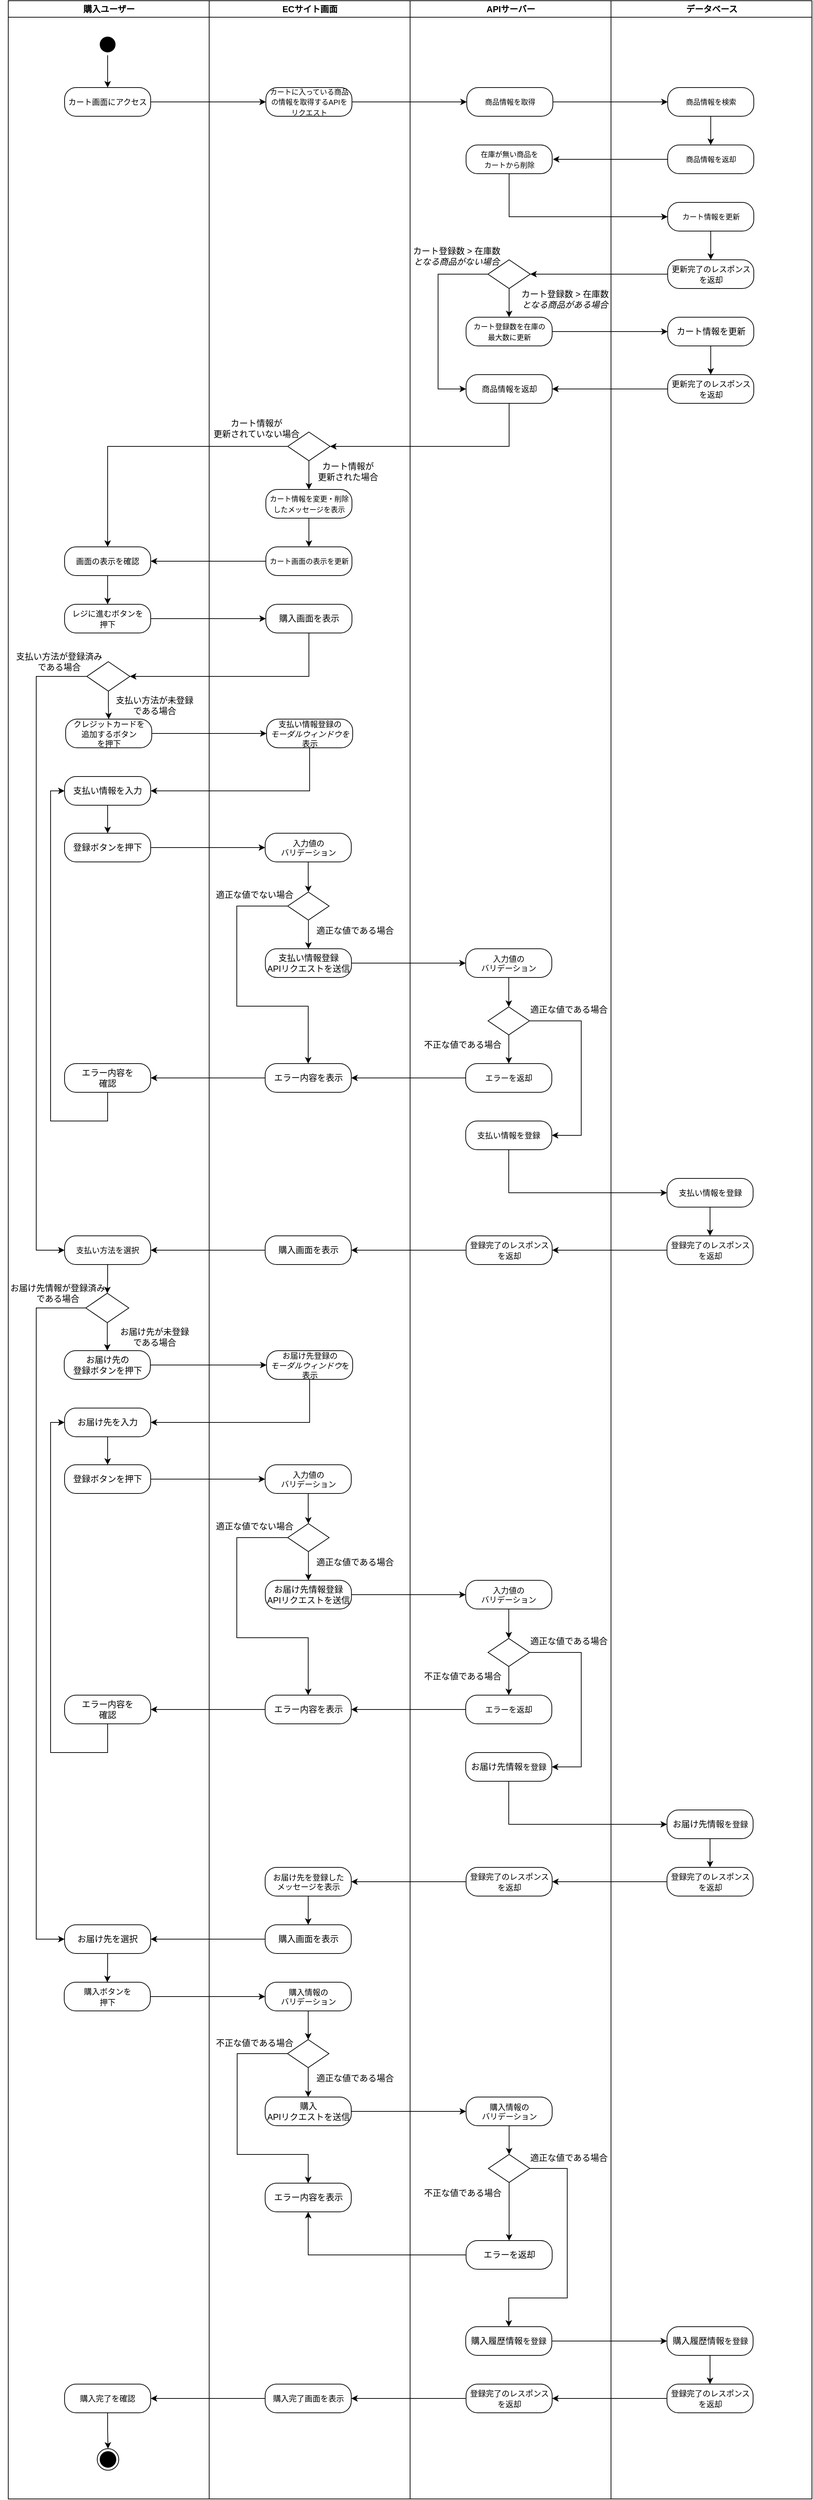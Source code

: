 <mxfile version="24.5.2" type="google">
  <diagram name="Page-1" id="e7e014a7-5840-1c2e-5031-d8a46d1fe8dd">
    <mxGraphModel grid="1" page="0" gridSize="10" guides="1" tooltips="1" connect="1" arrows="1" fold="1" pageScale="1" pageWidth="1169" pageHeight="826" background="none" math="0" shadow="0">
      <root>
        <mxCell id="0" />
        <mxCell id="1" parent="0" />
        <mxCell id="2" value="購入ユーザー" style="swimlane;whiteSpace=wrap" vertex="1" parent="1">
          <mxGeometry x="161.5" y="39" width="280" height="3481" as="geometry" />
        </mxCell>
        <mxCell id="WvElCNo4vnSuFBghOQTC-68" value="&lt;span style=&quot;font-size: 11px;&quot;&gt;レジに進むボタンを&lt;/span&gt;&lt;div&gt;&lt;span style=&quot;font-size: 11px;&quot;&gt;押下&lt;/span&gt;&lt;/div&gt;" style="rounded=1;whiteSpace=wrap;html=1;arcSize=40;" vertex="1" parent="2">
          <mxGeometry x="78.5" y="841" width="120" height="40" as="geometry" />
        </mxCell>
        <mxCell id="79C8k76Zv3gLMIBIUcLn-18" value="" style="ellipse;html=1;shape=endState;fillColor=#000000;strokeColor=default;" vertex="1" parent="2">
          <mxGeometry x="124" y="3411" width="30" height="30" as="geometry" />
        </mxCell>
        <mxCell id="ujE0xhHbQEDL6SDgRYvv-183" style="edgeStyle=orthogonalEdgeStyle;rounded=0;orthogonalLoop=1;jettySize=auto;html=1;entryX=0.5;entryY=0;entryDx=0;entryDy=0;" edge="1" parent="2" source="3yCVu83lC0UBpUjsyana-39" target="79C8k76Zv3gLMIBIUcLn-18">
          <mxGeometry relative="1" as="geometry" />
        </mxCell>
        <mxCell id="3yCVu83lC0UBpUjsyana-39" value="&lt;span style=&quot;font-size: 11px;&quot;&gt;購入完了を確認&lt;/span&gt;" style="rounded=1;whiteSpace=wrap;html=1;arcSize=40;" vertex="1" parent="2">
          <mxGeometry x="78.5" y="3321" width="120" height="40" as="geometry" />
        </mxCell>
        <mxCell id="3yCVu83lC0UBpUjsyana-81" style="edgeStyle=orthogonalEdgeStyle;rounded=0;orthogonalLoop=1;jettySize=auto;html=1;entryX=0.5;entryY=0;entryDx=0;entryDy=0;" edge="1" parent="2" source="3yCVu83lC0UBpUjsyana-74" target="3yCVu83lC0UBpUjsyana-79">
          <mxGeometry relative="1" as="geometry" />
        </mxCell>
        <mxCell id="ujE0xhHbQEDL6SDgRYvv-84" style="edgeStyle=orthogonalEdgeStyle;rounded=0;orthogonalLoop=1;jettySize=auto;html=1;entryX=0;entryY=0.5;entryDx=0;entryDy=0;" edge="1" parent="2" source="3yCVu83lC0UBpUjsyana-74" target="3yCVu83lC0UBpUjsyana-90">
          <mxGeometry relative="1" as="geometry">
            <Array as="points">
              <mxPoint x="39" y="942" />
              <mxPoint x="39" y="1741" />
            </Array>
          </mxGeometry>
        </mxCell>
        <mxCell id="3yCVu83lC0UBpUjsyana-74" value="" style="rhombus;whiteSpace=wrap;html=1;" vertex="1" parent="2">
          <mxGeometry x="109.5" y="921" width="60" height="41" as="geometry" />
        </mxCell>
        <mxCell id="3yCVu83lC0UBpUjsyana-78" value="支払い方法が未登録&lt;div&gt;である場合&lt;/div&gt;" style="text;html=1;align=center;verticalAlign=middle;resizable=0;points=[];autosize=1;strokeColor=none;fillColor=none;" vertex="1" parent="2">
          <mxGeometry x="138.5" y="962" width="130" height="40" as="geometry" />
        </mxCell>
        <mxCell id="3yCVu83lC0UBpUjsyana-79" value="&lt;font style=&quot;font-size: 11px;&quot;&gt;クレジットカードを&lt;/font&gt;&lt;div style=&quot;font-size: 11px;&quot;&gt;&lt;font style=&quot;font-size: 11px;&quot;&gt;追加するボタン&lt;/font&gt;&lt;/div&gt;&lt;div style=&quot;font-size: 11px;&quot;&gt;&lt;font style=&quot;font-size: 11px;&quot;&gt;を押下&lt;/font&gt;&lt;/div&gt;" style="rounded=1;whiteSpace=wrap;html=1;arcSize=40;" vertex="1" parent="2">
          <mxGeometry x="80" y="1001" width="120" height="40" as="geometry" />
        </mxCell>
        <mxCell id="ujE0xhHbQEDL6SDgRYvv-89" style="edgeStyle=orthogonalEdgeStyle;rounded=0;orthogonalLoop=1;jettySize=auto;html=1;entryX=0.5;entryY=0;entryDx=0;entryDy=0;" edge="1" parent="2" source="3yCVu83lC0UBpUjsyana-84" target="ujE0xhHbQEDL6SDgRYvv-66">
          <mxGeometry relative="1" as="geometry" />
        </mxCell>
        <mxCell id="3yCVu83lC0UBpUjsyana-84" value="支払い情報を入力" style="rounded=1;whiteSpace=wrap;html=1;arcSize=40;" vertex="1" parent="2">
          <mxGeometry x="78.5" y="1081" width="120" height="40" as="geometry" />
        </mxCell>
        <mxCell id="ujE0xhHbQEDL6SDgRYvv-168" style="edgeStyle=orthogonalEdgeStyle;rounded=0;orthogonalLoop=1;jettySize=auto;html=1;entryX=0.5;entryY=0;entryDx=0;entryDy=0;" edge="1" parent="2" source="3yCVu83lC0UBpUjsyana-90" target="ujE0xhHbQEDL6SDgRYvv-120">
          <mxGeometry relative="1" as="geometry" />
        </mxCell>
        <mxCell id="3yCVu83lC0UBpUjsyana-90" value="&lt;span style=&quot;font-size: 11px;&quot;&gt;支払い方法を選択&lt;/span&gt;" style="rounded=1;whiteSpace=wrap;html=1;arcSize=40;" vertex="1" parent="2">
          <mxGeometry x="78.5" y="1721" width="120" height="40" as="geometry" />
        </mxCell>
        <mxCell id="3yCVu83lC0UBpUjsyana-92" value="支払い方法が登録済み&lt;div&gt;である場合&lt;/div&gt;" style="text;html=1;align=center;verticalAlign=middle;resizable=0;points=[];autosize=1;strokeColor=none;fillColor=none;" vertex="1" parent="2">
          <mxGeometry y="901" width="140" height="40" as="geometry" />
        </mxCell>
        <mxCell id="ujE0xhHbQEDL6SDgRYvv-66" value="登録ボタンを押下" style="rounded=1;whiteSpace=wrap;html=1;arcSize=40;" vertex="1" parent="2">
          <mxGeometry x="78.5" y="1160" width="120" height="40" as="geometry" />
        </mxCell>
        <mxCell id="ujE0xhHbQEDL6SDgRYvv-116" style="edgeStyle=orthogonalEdgeStyle;rounded=0;orthogonalLoop=1;jettySize=auto;html=1;entryX=0;entryY=0.5;entryDx=0;entryDy=0;" edge="1" parent="2" source="ujE0xhHbQEDL6SDgRYvv-114" target="3yCVu83lC0UBpUjsyana-84">
          <mxGeometry relative="1" as="geometry">
            <Array as="points">
              <mxPoint x="138" y="1561" />
              <mxPoint x="59" y="1561" />
              <mxPoint x="59" y="1101" />
            </Array>
          </mxGeometry>
        </mxCell>
        <mxCell id="ujE0xhHbQEDL6SDgRYvv-114" value="エラー内容を&lt;div&gt;確認&lt;/div&gt;" style="rounded=1;whiteSpace=wrap;html=1;arcSize=40;" vertex="1" parent="2">
          <mxGeometry x="78.5" y="1481" width="120" height="40" as="geometry" />
        </mxCell>
        <mxCell id="ujE0xhHbQEDL6SDgRYvv-120" value="" style="rhombus;whiteSpace=wrap;html=1;" vertex="1" parent="2">
          <mxGeometry x="108" y="1801" width="60" height="41" as="geometry" />
        </mxCell>
        <mxCell id="ujE0xhHbQEDL6SDgRYvv-126" value="お届け先情報が登録済み&lt;div&gt;である場合&lt;/div&gt;" style="text;html=1;align=center;verticalAlign=middle;resizable=0;points=[];autosize=1;strokeColor=none;fillColor=none;" vertex="1" parent="2">
          <mxGeometry x="-11.5" y="1781" width="160" height="40" as="geometry" />
        </mxCell>
        <mxCell id="JrYKbtGQ8v13GvmCwRtV-3" value="&lt;span style=&quot;font-size: 11px;&quot;&gt;購入ボタンを&lt;/span&gt;&lt;div&gt;&lt;span style=&quot;font-size: 11px;&quot;&gt;押下&lt;/span&gt;&lt;/div&gt;" style="rounded=1;whiteSpace=wrap;html=1;arcSize=40;" vertex="1" parent="2">
          <mxGeometry x="78" y="2761" width="120" height="40" as="geometry" />
        </mxCell>
        <mxCell id="3" value="ECサイト画面" style="swimlane;whiteSpace=wrap;startSize=23;" vertex="1" parent="1">
          <mxGeometry x="441.5" y="39" width="280" height="3481" as="geometry" />
        </mxCell>
        <mxCell id="3yCVu83lC0UBpUjsyana-5" value="&lt;font style=&quot;font-size: 12px;&quot;&gt;購入画面を表示&lt;/font&gt;" style="rounded=1;whiteSpace=wrap;html=1;arcSize=40;" vertex="1" parent="3">
          <mxGeometry x="79" y="841" width="120" height="40" as="geometry" />
        </mxCell>
        <mxCell id="3yCVu83lC0UBpUjsyana-82" value="&lt;font style=&quot;font-size: 11px;&quot;&gt;支払い情報登録の&lt;/font&gt;&lt;div style=&quot;font-size: 11px;&quot;&gt;&lt;font style=&quot;font-size: 11px;&quot;&gt;&lt;i&gt;モーダルウィンドウを&lt;/i&gt;表示&lt;/font&gt;&lt;/div&gt;" style="rounded=1;whiteSpace=wrap;html=1;arcSize=40;" vertex="1" parent="3">
          <mxGeometry x="80" y="1001" width="120" height="40" as="geometry" />
        </mxCell>
        <mxCell id="ujE0xhHbQEDL6SDgRYvv-82" value="&lt;font style=&quot;font-size: 12px;&quot;&gt;購入画面を表示&lt;/font&gt;" style="rounded=1;whiteSpace=wrap;html=1;arcSize=40;" vertex="1" parent="3">
          <mxGeometry x="78" y="1721" width="120" height="40" as="geometry" />
        </mxCell>
        <mxCell id="ujE0xhHbQEDL6SDgRYvv-88" value="&lt;font style=&quot;font-size: 11px;&quot;&gt;入力値の&lt;/font&gt;&lt;div style=&quot;font-size: 11px;&quot;&gt;&lt;font style=&quot;font-size: 11px;&quot;&gt;バリデーション&lt;/font&gt;&lt;/div&gt;" style="rounded=1;whiteSpace=wrap;html=1;arcSize=40;" vertex="1" parent="3">
          <mxGeometry x="78" y="1160" width="120" height="40" as="geometry" />
        </mxCell>
        <mxCell id="ujE0xhHbQEDL6SDgRYvv-110" value="適正な値でない場合" style="text;html=1;align=center;verticalAlign=middle;whiteSpace=wrap;rounded=0;" vertex="1" parent="3">
          <mxGeometry x="8.5" y="1231" width="110" height="30" as="geometry" />
        </mxCell>
        <mxCell id="ujE0xhHbQEDL6SDgRYvv-95" value="適正な値である場合" style="text;html=1;align=center;verticalAlign=middle;whiteSpace=wrap;rounded=0;" vertex="1" parent="3">
          <mxGeometry x="148.5" y="1281" width="110" height="30" as="geometry" />
        </mxCell>
        <mxCell id="ujE0xhHbQEDL6SDgRYvv-91" value="&lt;font style=&quot;font-size: 12px;&quot;&gt;エラー内容を表示&lt;/font&gt;" style="rounded=1;whiteSpace=wrap;html=1;arcSize=40;" vertex="1" parent="3">
          <mxGeometry x="78" y="1481" width="120" height="40" as="geometry" />
        </mxCell>
        <mxCell id="ujE0xhHbQEDL6SDgRYvv-180" value="&lt;span style=&quot;font-size: 11px;&quot;&gt;購入完了画面を表示&lt;/span&gt;" style="rounded=1;whiteSpace=wrap;html=1;arcSize=40;" vertex="1" parent="3">
          <mxGeometry x="78" y="3321" width="120" height="40" as="geometry" />
        </mxCell>
        <mxCell id="JrYKbtGQ8v13GvmCwRtV-9" style="edgeStyle=orthogonalEdgeStyle;rounded=0;orthogonalLoop=1;jettySize=auto;html=1;entryX=0.5;entryY=0;entryDx=0;entryDy=0;" edge="1" parent="3" source="JrYKbtGQ8v13GvmCwRtV-5" target="JrYKbtGQ8v13GvmCwRtV-6">
          <mxGeometry relative="1" as="geometry" />
        </mxCell>
        <mxCell id="JrYKbtGQ8v13GvmCwRtV-5" value="&lt;font style=&quot;font-size: 11px;&quot;&gt;購入情報の&lt;/font&gt;&lt;div style=&quot;font-size: 11px;&quot;&gt;&lt;font style=&quot;font-size: 11px;&quot;&gt;バリデーション&lt;/font&gt;&lt;/div&gt;" style="rounded=1;whiteSpace=wrap;html=1;arcSize=40;" vertex="1" parent="3">
          <mxGeometry x="78" y="2761" width="120" height="40" as="geometry" />
        </mxCell>
        <mxCell id="JrYKbtGQ8v13GvmCwRtV-10" style="edgeStyle=orthogonalEdgeStyle;rounded=0;orthogonalLoop=1;jettySize=auto;html=1;entryX=0.5;entryY=0;entryDx=0;entryDy=0;" edge="1" parent="3" source="JrYKbtGQ8v13GvmCwRtV-6" target="JrYKbtGQ8v13GvmCwRtV-8">
          <mxGeometry relative="1" as="geometry" />
        </mxCell>
        <mxCell id="JrYKbtGQ8v13GvmCwRtV-11" style="edgeStyle=orthogonalEdgeStyle;rounded=0;orthogonalLoop=1;jettySize=auto;html=1;entryX=0.5;entryY=0;entryDx=0;entryDy=0;exitX=0;exitY=0.5;exitDx=0;exitDy=0;" edge="1" parent="3" source="JrYKbtGQ8v13GvmCwRtV-6" target="JrYKbtGQ8v13GvmCwRtV-7">
          <mxGeometry relative="1" as="geometry">
            <Array as="points">
              <mxPoint x="39" y="2861" />
              <mxPoint x="39" y="3001" />
              <mxPoint x="138" y="3001" />
            </Array>
          </mxGeometry>
        </mxCell>
        <mxCell id="JrYKbtGQ8v13GvmCwRtV-6" value="" style="rhombus;whiteSpace=wrap;html=1;" vertex="1" parent="3">
          <mxGeometry x="109.12" y="2841" width="57.76" height="39" as="geometry" />
        </mxCell>
        <mxCell id="JrYKbtGQ8v13GvmCwRtV-7" value="&lt;font style=&quot;font-size: 12px;&quot;&gt;エラー内容を表示&lt;/font&gt;" style="rounded=1;whiteSpace=wrap;html=1;arcSize=40;" vertex="1" parent="3">
          <mxGeometry x="78" y="3041" width="120" height="40" as="geometry" />
        </mxCell>
        <mxCell id="JrYKbtGQ8v13GvmCwRtV-8" value="&lt;div&gt;&lt;span style=&quot;background-color: initial;&quot;&gt;購入&lt;/span&gt;&lt;/div&gt;&lt;span style=&quot;background-color: initial;&quot;&gt;APIリクエストを送信&lt;/span&gt;" style="rounded=1;whiteSpace=wrap;html=1;arcSize=40;" vertex="1" parent="3">
          <mxGeometry x="78" y="2921" width="120" height="40" as="geometry" />
        </mxCell>
        <mxCell id="JrYKbtGQ8v13GvmCwRtV-12" value="適正な値である場合" style="text;html=1;align=center;verticalAlign=middle;whiteSpace=wrap;rounded=0;" vertex="1" parent="3">
          <mxGeometry x="148.5" y="2880" width="110" height="30" as="geometry" />
        </mxCell>
        <mxCell id="JrYKbtGQ8v13GvmCwRtV-13" value="不正な値である場合" style="text;html=1;align=center;verticalAlign=middle;whiteSpace=wrap;rounded=0;" vertex="1" parent="3">
          <mxGeometry x="8.5" y="2831" width="110" height="30" as="geometry" />
        </mxCell>
        <mxCell id="3yCVu83lC0UBpUjsyana-83" style="edgeStyle=orthogonalEdgeStyle;rounded=0;orthogonalLoop=1;jettySize=auto;html=1;entryX=0;entryY=0.5;entryDx=0;entryDy=0;" edge="1" parent="1" source="3yCVu83lC0UBpUjsyana-79" target="3yCVu83lC0UBpUjsyana-82">
          <mxGeometry relative="1" as="geometry" />
        </mxCell>
        <mxCell id="3yCVu83lC0UBpUjsyana-85" style="edgeStyle=orthogonalEdgeStyle;rounded=0;orthogonalLoop=1;jettySize=auto;html=1;entryX=1;entryY=0.5;entryDx=0;entryDy=0;" edge="1" parent="1" source="3yCVu83lC0UBpUjsyana-82" target="3yCVu83lC0UBpUjsyana-84">
          <mxGeometry relative="1" as="geometry">
            <Array as="points">
              <mxPoint x="582" y="1140" />
            </Array>
          </mxGeometry>
        </mxCell>
        <mxCell id="ujE0xhHbQEDL6SDgRYvv-5" value="APIサーバー" style="swimlane;whiteSpace=wrap;startSize=23;" vertex="1" parent="1">
          <mxGeometry x="721.5" y="39" width="280" height="3481" as="geometry" />
        </mxCell>
        <mxCell id="ujE0xhHbQEDL6SDgRYvv-75" value="&lt;span style=&quot;background-color: rgb(255, 255, 255); font-size: 11px;&quot;&gt;登録完了のレスポンス&lt;/span&gt;&lt;div style=&quot;background-color: rgb(255, 255, 255);&quot;&gt;&lt;span style=&quot;font-size: 11px;&quot;&gt;を返却&lt;/span&gt;&lt;/div&gt;" style="rounded=1;whiteSpace=wrap;html=1;arcSize=40;" vertex="1" parent="ujE0xhHbQEDL6SDgRYvv-5">
          <mxGeometry x="78" y="1721" width="120" height="40" as="geometry" />
        </mxCell>
        <mxCell id="ujE0xhHbQEDL6SDgRYvv-171" value="購入履歴情報&lt;span style=&quot;font-size: 11px;&quot;&gt;を登録&lt;/span&gt;" style="rounded=1;whiteSpace=wrap;html=1;arcSize=40;" vertex="1" parent="ujE0xhHbQEDL6SDgRYvv-5">
          <mxGeometry x="77.53" y="3241" width="120" height="40" as="geometry" />
        </mxCell>
        <mxCell id="JrYKbtGQ8v13GvmCwRtV-17" style="edgeStyle=orthogonalEdgeStyle;rounded=0;orthogonalLoop=1;jettySize=auto;html=1;entryX=0.5;entryY=0;entryDx=0;entryDy=0;" edge="1" parent="ujE0xhHbQEDL6SDgRYvv-5" source="JrYKbtGQ8v13GvmCwRtV-14" target="JrYKbtGQ8v13GvmCwRtV-16">
          <mxGeometry relative="1" as="geometry" />
        </mxCell>
        <mxCell id="JrYKbtGQ8v13GvmCwRtV-14" value="&lt;font style=&quot;font-size: 11px;&quot;&gt;購入情報の&lt;/font&gt;&lt;div style=&quot;font-size: 11px;&quot;&gt;&lt;font style=&quot;font-size: 11px;&quot;&gt;バリデーション&lt;/font&gt;&lt;/div&gt;" style="rounded=1;whiteSpace=wrap;html=1;arcSize=40;" vertex="1" parent="ujE0xhHbQEDL6SDgRYvv-5">
          <mxGeometry x="78" y="2921" width="120" height="40" as="geometry" />
        </mxCell>
        <mxCell id="JrYKbtGQ8v13GvmCwRtV-21" style="edgeStyle=orthogonalEdgeStyle;rounded=0;orthogonalLoop=1;jettySize=auto;html=1;entryX=0.5;entryY=0;entryDx=0;entryDy=0;" edge="1" parent="ujE0xhHbQEDL6SDgRYvv-5" source="JrYKbtGQ8v13GvmCwRtV-16" target="JrYKbtGQ8v13GvmCwRtV-19">
          <mxGeometry relative="1" as="geometry" />
        </mxCell>
        <mxCell id="JrYKbtGQ8v13GvmCwRtV-24" style="edgeStyle=orthogonalEdgeStyle;rounded=0;orthogonalLoop=1;jettySize=auto;html=1;entryX=0.5;entryY=0;entryDx=0;entryDy=0;" edge="1" parent="ujE0xhHbQEDL6SDgRYvv-5" source="JrYKbtGQ8v13GvmCwRtV-16" target="ujE0xhHbQEDL6SDgRYvv-171">
          <mxGeometry relative="1" as="geometry">
            <Array as="points">
              <mxPoint x="219" y="3021" />
              <mxPoint x="219" y="3201" />
              <mxPoint x="138" y="3201" />
            </Array>
            <mxPoint x="198.53" y="3221" as="targetPoint" />
          </mxGeometry>
        </mxCell>
        <mxCell id="JrYKbtGQ8v13GvmCwRtV-16" value="" style="rhombus;whiteSpace=wrap;html=1;" vertex="1" parent="ujE0xhHbQEDL6SDgRYvv-5">
          <mxGeometry x="109.12" y="3001" width="57.76" height="39" as="geometry" />
        </mxCell>
        <mxCell id="JrYKbtGQ8v13GvmCwRtV-19" value="&lt;font style=&quot;font-size: 12px;&quot;&gt;エラーを返却&lt;/font&gt;" style="rounded=1;whiteSpace=wrap;html=1;arcSize=40;" vertex="1" parent="ujE0xhHbQEDL6SDgRYvv-5">
          <mxGeometry x="78" y="3121" width="120" height="40" as="geometry" />
        </mxCell>
        <mxCell id="JrYKbtGQ8v13GvmCwRtV-25" value="適正な値である場合" style="text;html=1;align=center;verticalAlign=middle;whiteSpace=wrap;rounded=0;" vertex="1" parent="ujE0xhHbQEDL6SDgRYvv-5">
          <mxGeometry x="166.88" y="2991" width="110" height="30" as="geometry" />
        </mxCell>
        <mxCell id="JrYKbtGQ8v13GvmCwRtV-26" value="不正な値である場合" style="text;html=1;align=center;verticalAlign=middle;whiteSpace=wrap;rounded=0;" vertex="1" parent="ujE0xhHbQEDL6SDgRYvv-5">
          <mxGeometry x="18.5" y="3040" width="110" height="30" as="geometry" />
        </mxCell>
        <mxCell id="ujE0xhHbQEDL6SDgRYvv-16" value="データベース" style="swimlane;whiteSpace=wrap;startSize=23;" vertex="1" parent="1">
          <mxGeometry x="1001.5" y="39" width="280" height="3481" as="geometry" />
        </mxCell>
        <mxCell id="ujE0xhHbQEDL6SDgRYvv-74" value="&lt;span style=&quot;background-color: rgb(255, 255, 255); font-size: 11px;&quot;&gt;登録完了のレスポンス&lt;/span&gt;&lt;div style=&quot;background-color: rgb(255, 255, 255);&quot;&gt;&lt;span style=&quot;font-size: 11px;&quot;&gt;を返却&lt;/span&gt;&lt;/div&gt;" style="rounded=1;whiteSpace=wrap;html=1;arcSize=40;" vertex="1" parent="ujE0xhHbQEDL6SDgRYvv-16">
          <mxGeometry x="78" y="1721" width="120" height="40" as="geometry" />
        </mxCell>
        <mxCell id="JrYKbtGQ8v13GvmCwRtV-59" style="edgeStyle=orthogonalEdgeStyle;rounded=0;orthogonalLoop=1;jettySize=auto;html=1;entryX=0.5;entryY=0;entryDx=0;entryDy=0;" edge="1" parent="ujE0xhHbQEDL6SDgRYvv-16" source="ujE0xhHbQEDL6SDgRYvv-172" target="ujE0xhHbQEDL6SDgRYvv-175">
          <mxGeometry relative="1" as="geometry" />
        </mxCell>
        <mxCell id="ujE0xhHbQEDL6SDgRYvv-172" value="購入履歴情報&lt;span style=&quot;font-size: 11px;&quot;&gt;を登録&lt;/span&gt;" style="rounded=1;whiteSpace=wrap;html=1;arcSize=40;" vertex="1" parent="ujE0xhHbQEDL6SDgRYvv-16">
          <mxGeometry x="78" y="3241" width="120" height="40" as="geometry" />
        </mxCell>
        <mxCell id="ujE0xhHbQEDL6SDgRYvv-174" value="&lt;span style=&quot;background-color: rgb(255, 255, 255); font-size: 11px;&quot;&gt;登録完了のレスポンス&lt;/span&gt;&lt;div style=&quot;background-color: rgb(255, 255, 255);&quot;&gt;&lt;span style=&quot;font-size: 11px;&quot;&gt;を返却&lt;/span&gt;&lt;/div&gt;" style="rounded=1;whiteSpace=wrap;html=1;arcSize=40;" vertex="1" parent="ujE0xhHbQEDL6SDgRYvv-16">
          <mxGeometry x="-202" y="3321" width="120" height="40" as="geometry" />
        </mxCell>
        <mxCell id="ujE0xhHbQEDL6SDgRYvv-175" value="&lt;span style=&quot;background-color: rgb(255, 255, 255); font-size: 11px;&quot;&gt;登録完了のレスポンス&lt;/span&gt;&lt;div style=&quot;background-color: rgb(255, 255, 255);&quot;&gt;&lt;span style=&quot;font-size: 11px;&quot;&gt;を返却&lt;/span&gt;&lt;/div&gt;" style="rounded=1;whiteSpace=wrap;html=1;arcSize=40;" vertex="1" parent="ujE0xhHbQEDL6SDgRYvv-16">
          <mxGeometry x="78" y="3321" width="120" height="40" as="geometry" />
        </mxCell>
        <mxCell id="ujE0xhHbQEDL6SDgRYvv-176" style="edgeStyle=orthogonalEdgeStyle;rounded=0;orthogonalLoop=1;jettySize=auto;html=1;entryX=1;entryY=0.5;entryDx=0;entryDy=0;" edge="1" parent="ujE0xhHbQEDL6SDgRYvv-16" source="ujE0xhHbQEDL6SDgRYvv-175" target="ujE0xhHbQEDL6SDgRYvv-174">
          <mxGeometry relative="1" as="geometry" />
        </mxCell>
        <mxCell id="ujE0xhHbQEDL6SDgRYvv-21" style="edgeStyle=orthogonalEdgeStyle;rounded=0;orthogonalLoop=1;jettySize=auto;html=1;entryX=0.5;entryY=0;entryDx=0;entryDy=0;" edge="1" parent="1" source="ujE0xhHbQEDL6SDgRYvv-22" target="ujE0xhHbQEDL6SDgRYvv-23">
          <mxGeometry relative="1" as="geometry" />
        </mxCell>
        <mxCell id="ujE0xhHbQEDL6SDgRYvv-22" value="" style="ellipse;shape=startState;fillColor=#000000;strokeColor=none;" vertex="1" parent="1">
          <mxGeometry x="285" y="85" width="30" height="30" as="geometry" />
        </mxCell>
        <mxCell id="ujE0xhHbQEDL6SDgRYvv-23" value="&lt;span style=&quot;font-size: 11px;&quot;&gt;カート画面にアクセス&lt;/span&gt;" style="rounded=1;whiteSpace=wrap;html=1;arcSize=40;" vertex="1" parent="1">
          <mxGeometry x="240" y="160" width="120" height="40" as="geometry" />
        </mxCell>
        <mxCell id="ujE0xhHbQEDL6SDgRYvv-62" style="edgeStyle=orthogonalEdgeStyle;rounded=0;orthogonalLoop=1;jettySize=auto;html=1;entryX=0.5;entryY=0;entryDx=0;entryDy=0;" edge="1" parent="1" source="ujE0xhHbQEDL6SDgRYvv-24" target="WvElCNo4vnSuFBghOQTC-68">
          <mxGeometry relative="1" as="geometry" />
        </mxCell>
        <mxCell id="ujE0xhHbQEDL6SDgRYvv-24" value="&lt;span style=&quot;font-size: 11px;&quot;&gt;画面の表示を確認&lt;/span&gt;" style="rounded=1;whiteSpace=wrap;html=1;arcSize=40;" vertex="1" parent="1">
          <mxGeometry x="240" y="800" width="120" height="40" as="geometry" />
        </mxCell>
        <mxCell id="ujE0xhHbQEDL6SDgRYvv-25" value="&lt;font style=&quot;font-size: 10px;&quot;&gt;カートに入っている商品の情報を取得するAPIを&lt;/font&gt;&lt;div&gt;&lt;font style=&quot;font-size: 10px;&quot;&gt;リクエスト&lt;/font&gt;&lt;/div&gt;" style="rounded=1;whiteSpace=wrap;html=1;arcSize=40;" vertex="1" parent="1">
          <mxGeometry x="520.5" y="160" width="120" height="40" as="geometry" />
        </mxCell>
        <mxCell id="ujE0xhHbQEDL6SDgRYvv-26" style="edgeStyle=orthogonalEdgeStyle;rounded=0;orthogonalLoop=1;jettySize=auto;html=1;entryX=0.5;entryY=0;entryDx=0;entryDy=0;" edge="1" parent="1" source="ujE0xhHbQEDL6SDgRYvv-27" target="ujE0xhHbQEDL6SDgRYvv-28">
          <mxGeometry relative="1" as="geometry" />
        </mxCell>
        <mxCell id="ujE0xhHbQEDL6SDgRYvv-27" value="&lt;span style=&quot;font-size: 10px;&quot;&gt;カート情報を変更・削除した&lt;/span&gt;&lt;span style=&quot;font-size: 10px; background-color: initial;&quot;&gt;メッセージを表示&lt;/span&gt;" style="rounded=1;whiteSpace=wrap;html=1;arcSize=40;" vertex="1" parent="1">
          <mxGeometry x="520.5" y="720" width="120" height="40" as="geometry" />
        </mxCell>
        <mxCell id="ujE0xhHbQEDL6SDgRYvv-28" value="&lt;span style=&quot;font-size: 10px;&quot;&gt;カート画面の表示を更新&lt;/span&gt;" style="rounded=1;whiteSpace=wrap;html=1;arcSize=40;" vertex="1" parent="1">
          <mxGeometry x="520.5" y="800" width="120" height="40" as="geometry" />
        </mxCell>
        <mxCell id="ujE0xhHbQEDL6SDgRYvv-29" style="edgeStyle=orthogonalEdgeStyle;rounded=0;orthogonalLoop=1;jettySize=auto;html=1;entryX=0.5;entryY=0;entryDx=0;entryDy=0;" edge="1" parent="1" source="ujE0xhHbQEDL6SDgRYvv-30" target="ujE0xhHbQEDL6SDgRYvv-27">
          <mxGeometry relative="1" as="geometry" />
        </mxCell>
        <mxCell id="ujE0xhHbQEDL6SDgRYvv-30" value="" style="rhombus;whiteSpace=wrap;html=1;" vertex="1" parent="1">
          <mxGeometry x="551" y="640" width="59" height="40" as="geometry" />
        </mxCell>
        <mxCell id="ujE0xhHbQEDL6SDgRYvv-31" value="カート情報が&lt;div&gt;更新された場合&lt;/div&gt;" style="text;html=1;align=center;verticalAlign=middle;whiteSpace=wrap;rounded=0;" vertex="1" parent="1">
          <mxGeometry x="580" y="680" width="110" height="30" as="geometry" />
        </mxCell>
        <mxCell id="ujE0xhHbQEDL6SDgRYvv-32" value="カート情報が&lt;div&gt;更新されていない場合&lt;/div&gt;" style="text;html=1;align=center;verticalAlign=middle;whiteSpace=wrap;rounded=0;" vertex="1" parent="1">
          <mxGeometry x="441.5" y="620" width="130.5" height="30" as="geometry" />
        </mxCell>
        <mxCell id="ujE0xhHbQEDL6SDgRYvv-33" value="&lt;span style=&quot;font-size: 10px;&quot;&gt;商品情報を取得&lt;/span&gt;" style="rounded=1;whiteSpace=wrap;html=1;arcSize=40;" vertex="1" parent="1">
          <mxGeometry x="800.5" y="160" width="120" height="40" as="geometry" />
        </mxCell>
        <mxCell id="ujE0xhHbQEDL6SDgRYvv-34" value="&lt;span style=&quot;font-size: 10px;&quot;&gt;在庫が無い商品を&lt;/span&gt;&lt;div&gt;&lt;span style=&quot;font-size: 10px;&quot;&gt;カートから削除&lt;/span&gt;&lt;/div&gt;" style="rounded=1;whiteSpace=wrap;html=1;arcSize=40;" vertex="1" parent="1">
          <mxGeometry x="799.5" y="240" width="120" height="40" as="geometry" />
        </mxCell>
        <mxCell id="ujE0xhHbQEDL6SDgRYvv-35" style="edgeStyle=orthogonalEdgeStyle;rounded=0;orthogonalLoop=1;jettySize=auto;html=1;entryX=0.5;entryY=0;entryDx=0;entryDy=0;" edge="1" parent="1" source="ujE0xhHbQEDL6SDgRYvv-37" target="ujE0xhHbQEDL6SDgRYvv-39">
          <mxGeometry relative="1" as="geometry" />
        </mxCell>
        <mxCell id="ujE0xhHbQEDL6SDgRYvv-36" style="edgeStyle=orthogonalEdgeStyle;rounded=0;orthogonalLoop=1;jettySize=auto;html=1;entryX=0;entryY=0.5;entryDx=0;entryDy=0;" edge="1" parent="1" source="ujE0xhHbQEDL6SDgRYvv-37" target="ujE0xhHbQEDL6SDgRYvv-40">
          <mxGeometry relative="1" as="geometry">
            <Array as="points">
              <mxPoint x="760.5" y="420" />
              <mxPoint x="760.5" y="580" />
            </Array>
          </mxGeometry>
        </mxCell>
        <mxCell id="ujE0xhHbQEDL6SDgRYvv-37" value="" style="rhombus;whiteSpace=wrap;html=1;" vertex="1" parent="1">
          <mxGeometry x="830" y="400" width="59" height="40" as="geometry" />
        </mxCell>
        <mxCell id="ujE0xhHbQEDL6SDgRYvv-38" value="カート登録数&amp;nbsp;&lt;span style=&quot;background-color: initial;&quot;&gt;&amp;gt; 在庫数&lt;/span&gt;&lt;div&gt;&lt;span style=&quot;background-color: initial;&quot;&gt;&lt;i&gt;となる商品がある場合&lt;/i&gt;&lt;/span&gt;&lt;/div&gt;" style="text;html=1;align=center;verticalAlign=middle;whiteSpace=wrap;rounded=0;" vertex="1" parent="1">
          <mxGeometry x="873" y="440" width="128.5" height="30" as="geometry" />
        </mxCell>
        <mxCell id="ujE0xhHbQEDL6SDgRYvv-39" value="&lt;span style=&quot;font-size: 10px;&quot;&gt;カート登録数を在庫の&lt;/span&gt;&lt;div&gt;&lt;span style=&quot;font-size: 10px;&quot;&gt;最大数に更新&lt;/span&gt;&lt;/div&gt;" style="rounded=1;whiteSpace=wrap;html=1;arcSize=40;" vertex="1" parent="1">
          <mxGeometry x="799.5" y="480" width="120" height="40" as="geometry" />
        </mxCell>
        <mxCell id="ujE0xhHbQEDL6SDgRYvv-40" value="&lt;span style=&quot;font-size: 11px;&quot;&gt;商品情報を返却&lt;/span&gt;" style="rounded=1;whiteSpace=wrap;html=1;arcSize=40;" vertex="1" parent="1">
          <mxGeometry x="799.5" y="560" width="120" height="40" as="geometry" />
        </mxCell>
        <mxCell id="ujE0xhHbQEDL6SDgRYvv-41" value="カート登録数&amp;nbsp;&lt;span style=&quot;background-color: initial;&quot;&gt;&amp;gt; 在庫数&lt;/span&gt;&lt;div&gt;&lt;span style=&quot;background-color: initial;&quot;&gt;&lt;i&gt;となる商品がない場合&lt;/i&gt;&lt;/span&gt;&lt;/div&gt;" style="text;html=1;align=center;verticalAlign=middle;whiteSpace=wrap;rounded=0;" vertex="1" parent="1">
          <mxGeometry x="721.5" y="380" width="128.5" height="30" as="geometry" />
        </mxCell>
        <mxCell id="ujE0xhHbQEDL6SDgRYvv-42" style="edgeStyle=orthogonalEdgeStyle;rounded=0;orthogonalLoop=1;jettySize=auto;html=1;entryX=0.5;entryY=0;entryDx=0;entryDy=0;" edge="1" parent="1" source="ujE0xhHbQEDL6SDgRYvv-43" target="ujE0xhHbQEDL6SDgRYvv-44">
          <mxGeometry relative="1" as="geometry" />
        </mxCell>
        <mxCell id="ujE0xhHbQEDL6SDgRYvv-43" value="&lt;span style=&quot;font-size: 10px;&quot;&gt;商品情報を検索&lt;/span&gt;" style="rounded=1;whiteSpace=wrap;html=1;arcSize=40;" vertex="1" parent="1">
          <mxGeometry x="1080.5" y="160" width="120" height="40" as="geometry" />
        </mxCell>
        <mxCell id="ujE0xhHbQEDL6SDgRYvv-44" value="&lt;span style=&quot;font-size: 10px;&quot;&gt;商品情報を返却&lt;/span&gt;" style="rounded=1;whiteSpace=wrap;html=1;arcSize=40;" vertex="1" parent="1">
          <mxGeometry x="1080.5" y="240" width="120" height="40" as="geometry" />
        </mxCell>
        <mxCell id="ujE0xhHbQEDL6SDgRYvv-45" style="edgeStyle=orthogonalEdgeStyle;rounded=0;orthogonalLoop=1;jettySize=auto;html=1;entryX=0.5;entryY=0;entryDx=0;entryDy=0;" edge="1" parent="1" source="ujE0xhHbQEDL6SDgRYvv-46" target="ujE0xhHbQEDL6SDgRYvv-47">
          <mxGeometry relative="1" as="geometry" />
        </mxCell>
        <mxCell id="ujE0xhHbQEDL6SDgRYvv-46" value="&lt;span style=&quot;font-size: 10px;&quot;&gt;カート情報を更新&lt;/span&gt;" style="rounded=1;whiteSpace=wrap;html=1;arcSize=40;" vertex="1" parent="1">
          <mxGeometry x="1080.5" y="320" width="120" height="40" as="geometry" />
        </mxCell>
        <mxCell id="ujE0xhHbQEDL6SDgRYvv-47" value="&lt;span style=&quot;font-size: 11px;&quot;&gt;更新完了のレスポンス&lt;/span&gt;&lt;div&gt;&lt;span style=&quot;font-size: 11px;&quot;&gt;を返却&lt;/span&gt;&lt;/div&gt;" style="rounded=1;whiteSpace=wrap;html=1;arcSize=40;" vertex="1" parent="1">
          <mxGeometry x="1080.5" y="400" width="120" height="40" as="geometry" />
        </mxCell>
        <mxCell id="ujE0xhHbQEDL6SDgRYvv-48" style="edgeStyle=orthogonalEdgeStyle;rounded=0;orthogonalLoop=1;jettySize=auto;html=1;entryX=0.5;entryY=0;entryDx=0;entryDy=0;" edge="1" parent="1" source="ujE0xhHbQEDL6SDgRYvv-49" target="ujE0xhHbQEDL6SDgRYvv-50">
          <mxGeometry relative="1" as="geometry" />
        </mxCell>
        <mxCell id="ujE0xhHbQEDL6SDgRYvv-49" value="&lt;font style=&quot;font-size: 12px;&quot;&gt;カート情報を更新&lt;/font&gt;" style="rounded=1;whiteSpace=wrap;html=1;arcSize=40;" vertex="1" parent="1">
          <mxGeometry x="1080.5" y="480" width="120" height="40" as="geometry" />
        </mxCell>
        <mxCell id="ujE0xhHbQEDL6SDgRYvv-50" value="&lt;span style=&quot;font-size: 11px;&quot;&gt;更新完了のレスポンス&lt;/span&gt;&lt;div&gt;&lt;span style=&quot;font-size: 11px;&quot;&gt;を返却&lt;/span&gt;&lt;/div&gt;" style="rounded=1;whiteSpace=wrap;html=1;arcSize=40;" vertex="1" parent="1">
          <mxGeometry x="1080.5" y="560" width="120" height="40" as="geometry" />
        </mxCell>
        <mxCell id="ujE0xhHbQEDL6SDgRYvv-51" style="edgeStyle=orthogonalEdgeStyle;rounded=0;orthogonalLoop=1;jettySize=auto;html=1;entryX=0;entryY=0.5;entryDx=0;entryDy=0;" edge="1" parent="1" source="ujE0xhHbQEDL6SDgRYvv-23" target="ujE0xhHbQEDL6SDgRYvv-25">
          <mxGeometry relative="1" as="geometry" />
        </mxCell>
        <mxCell id="ujE0xhHbQEDL6SDgRYvv-52" style="edgeStyle=orthogonalEdgeStyle;rounded=0;orthogonalLoop=1;jettySize=auto;html=1;entryX=0;entryY=0.5;entryDx=0;entryDy=0;" edge="1" parent="1" source="ujE0xhHbQEDL6SDgRYvv-25" target="ujE0xhHbQEDL6SDgRYvv-33">
          <mxGeometry relative="1" as="geometry" />
        </mxCell>
        <mxCell id="ujE0xhHbQEDL6SDgRYvv-53" style="edgeStyle=orthogonalEdgeStyle;rounded=0;orthogonalLoop=1;jettySize=auto;html=1;entryX=0;entryY=0.5;entryDx=0;entryDy=0;" edge="1" parent="1" source="ujE0xhHbQEDL6SDgRYvv-33" target="ujE0xhHbQEDL6SDgRYvv-43">
          <mxGeometry relative="1" as="geometry" />
        </mxCell>
        <mxCell id="ujE0xhHbQEDL6SDgRYvv-54" style="edgeStyle=orthogonalEdgeStyle;rounded=0;orthogonalLoop=1;jettySize=auto;html=1;entryX=1;entryY=0.5;entryDx=0;entryDy=0;" edge="1" parent="1" source="ujE0xhHbQEDL6SDgRYvv-44">
          <mxGeometry relative="1" as="geometry">
            <mxPoint x="920.5" y="260" as="targetPoint" />
          </mxGeometry>
        </mxCell>
        <mxCell id="ujE0xhHbQEDL6SDgRYvv-55" style="edgeStyle=orthogonalEdgeStyle;rounded=0;orthogonalLoop=1;jettySize=auto;html=1;entryX=0;entryY=0.5;entryDx=0;entryDy=0;" edge="1" parent="1" source="ujE0xhHbQEDL6SDgRYvv-34" target="ujE0xhHbQEDL6SDgRYvv-46">
          <mxGeometry relative="1" as="geometry">
            <Array as="points">
              <mxPoint x="860" y="340" />
            </Array>
          </mxGeometry>
        </mxCell>
        <mxCell id="ujE0xhHbQEDL6SDgRYvv-56" style="edgeStyle=orthogonalEdgeStyle;rounded=0;orthogonalLoop=1;jettySize=auto;html=1;entryX=1;entryY=0.5;entryDx=0;entryDy=0;" edge="1" parent="1" source="ujE0xhHbQEDL6SDgRYvv-47" target="ujE0xhHbQEDL6SDgRYvv-37">
          <mxGeometry relative="1" as="geometry" />
        </mxCell>
        <mxCell id="ujE0xhHbQEDL6SDgRYvv-57" style="edgeStyle=orthogonalEdgeStyle;rounded=0;orthogonalLoop=1;jettySize=auto;html=1;entryX=0;entryY=0.5;entryDx=0;entryDy=0;" edge="1" parent="1" source="ujE0xhHbQEDL6SDgRYvv-39" target="ujE0xhHbQEDL6SDgRYvv-49">
          <mxGeometry relative="1" as="geometry" />
        </mxCell>
        <mxCell id="ujE0xhHbQEDL6SDgRYvv-58" style="edgeStyle=orthogonalEdgeStyle;rounded=0;orthogonalLoop=1;jettySize=auto;html=1;entryX=1;entryY=0.5;entryDx=0;entryDy=0;" edge="1" parent="1" source="ujE0xhHbQEDL6SDgRYvv-50" target="ujE0xhHbQEDL6SDgRYvv-40">
          <mxGeometry relative="1" as="geometry" />
        </mxCell>
        <mxCell id="ujE0xhHbQEDL6SDgRYvv-59" style="edgeStyle=orthogonalEdgeStyle;rounded=0;orthogonalLoop=1;jettySize=auto;html=1;entryX=1;entryY=0.5;entryDx=0;entryDy=0;" edge="1" parent="1" source="ujE0xhHbQEDL6SDgRYvv-28" target="ujE0xhHbQEDL6SDgRYvv-24">
          <mxGeometry relative="1" as="geometry" />
        </mxCell>
        <mxCell id="ujE0xhHbQEDL6SDgRYvv-60" style="edgeStyle=orthogonalEdgeStyle;rounded=0;orthogonalLoop=1;jettySize=auto;html=1;entryX=0.5;entryY=0;entryDx=0;entryDy=0;" edge="1" parent="1" source="ujE0xhHbQEDL6SDgRYvv-30" target="ujE0xhHbQEDL6SDgRYvv-24">
          <mxGeometry relative="1" as="geometry" />
        </mxCell>
        <mxCell id="ujE0xhHbQEDL6SDgRYvv-61" style="edgeStyle=orthogonalEdgeStyle;rounded=0;orthogonalLoop=1;jettySize=auto;html=1;entryX=1;entryY=0.5;entryDx=0;entryDy=0;" edge="1" parent="1" source="ujE0xhHbQEDL6SDgRYvv-40" target="ujE0xhHbQEDL6SDgRYvv-30">
          <mxGeometry relative="1" as="geometry">
            <Array as="points">
              <mxPoint x="860" y="660" />
            </Array>
          </mxGeometry>
        </mxCell>
        <mxCell id="ujE0xhHbQEDL6SDgRYvv-65" style="edgeStyle=orthogonalEdgeStyle;rounded=0;orthogonalLoop=1;jettySize=auto;html=1;entryX=1;entryY=0.5;entryDx=0;entryDy=0;" edge="1" parent="1" source="3yCVu83lC0UBpUjsyana-5" target="3yCVu83lC0UBpUjsyana-74">
          <mxGeometry relative="1" as="geometry">
            <Array as="points">
              <mxPoint x="580" y="981" />
            </Array>
          </mxGeometry>
        </mxCell>
        <mxCell id="ujE0xhHbQEDL6SDgRYvv-77" style="edgeStyle=orthogonalEdgeStyle;rounded=0;orthogonalLoop=1;jettySize=auto;html=1;entryX=1;entryY=0.5;entryDx=0;entryDy=0;" edge="1" parent="1" source="ujE0xhHbQEDL6SDgRYvv-74" target="ujE0xhHbQEDL6SDgRYvv-75">
          <mxGeometry relative="1" as="geometry" />
        </mxCell>
        <mxCell id="ujE0xhHbQEDL6SDgRYvv-81" style="edgeStyle=orthogonalEdgeStyle;rounded=0;orthogonalLoop=1;jettySize=auto;html=1;entryX=0;entryY=0.5;entryDx=0;entryDy=0;" edge="1" parent="1" source="WvElCNo4vnSuFBghOQTC-68" target="3yCVu83lC0UBpUjsyana-5">
          <mxGeometry relative="1" as="geometry" />
        </mxCell>
        <mxCell id="ujE0xhHbQEDL6SDgRYvv-90" style="edgeStyle=orthogonalEdgeStyle;rounded=0;orthogonalLoop=1;jettySize=auto;html=1;entryX=0;entryY=0.5;entryDx=0;entryDy=0;" edge="1" parent="1" source="ujE0xhHbQEDL6SDgRYvv-66" target="ujE0xhHbQEDL6SDgRYvv-88">
          <mxGeometry relative="1" as="geometry" />
        </mxCell>
        <mxCell id="ujE0xhHbQEDL6SDgRYvv-92" style="edgeStyle=orthogonalEdgeStyle;rounded=0;orthogonalLoop=1;jettySize=auto;html=1;entryX=0.5;entryY=0;entryDx=0;entryDy=0;exitX=0;exitY=0.5;exitDx=0;exitDy=0;" edge="1" parent="1" source="ujE0xhHbQEDL6SDgRYvv-94" target="ujE0xhHbQEDL6SDgRYvv-91">
          <mxGeometry relative="1" as="geometry">
            <Array as="points">
              <mxPoint x="480" y="1300" />
              <mxPoint x="480" y="1440" />
              <mxPoint x="580" y="1440" />
            </Array>
          </mxGeometry>
        </mxCell>
        <mxCell id="ujE0xhHbQEDL6SDgRYvv-93" style="edgeStyle=orthogonalEdgeStyle;rounded=0;orthogonalLoop=1;jettySize=auto;html=1;entryX=0.5;entryY=0;entryDx=0;entryDy=0;" edge="1" parent="1" source="ujE0xhHbQEDL6SDgRYvv-94" target="ujE0xhHbQEDL6SDgRYvv-96">
          <mxGeometry relative="1" as="geometry" />
        </mxCell>
        <mxCell id="ujE0xhHbQEDL6SDgRYvv-94" value="" style="rhombus;whiteSpace=wrap;html=1;" vertex="1" parent="1">
          <mxGeometry x="550.9" y="1281" width="57.76" height="39" as="geometry" />
        </mxCell>
        <mxCell id="ujE0xhHbQEDL6SDgRYvv-96" value="&lt;font style=&quot;font-size: 12px;&quot;&gt;支払い情報登録　&lt;/font&gt;&lt;div&gt;&lt;font style=&quot;font-size: 12px;&quot;&gt;APIリクエストを送信&lt;/font&gt;&lt;/div&gt;" style="rounded=1;whiteSpace=wrap;html=1;arcSize=40;" vertex="1" parent="1">
          <mxGeometry x="519.78" y="1360" width="120" height="40" as="geometry" />
        </mxCell>
        <mxCell id="ujE0xhHbQEDL6SDgRYvv-97" style="edgeStyle=orthogonalEdgeStyle;rounded=0;orthogonalLoop=1;jettySize=auto;html=1;entryX=0.5;entryY=0;entryDx=0;entryDy=0;" edge="1" parent="1" source="ujE0xhHbQEDL6SDgRYvv-98" target="ujE0xhHbQEDL6SDgRYvv-101">
          <mxGeometry relative="1" as="geometry" />
        </mxCell>
        <mxCell id="ujE0xhHbQEDL6SDgRYvv-98" value="&lt;font style=&quot;font-size: 11px;&quot;&gt;入力値の&lt;/font&gt;&lt;div style=&quot;font-size: 11px;&quot;&gt;&lt;font style=&quot;font-size: 11px;&quot;&gt;バリデーション&lt;/font&gt;&lt;/div&gt;" style="rounded=1;whiteSpace=wrap;html=1;arcSize=40;" vertex="1" parent="1">
          <mxGeometry x="799.03" y="1360" width="120" height="40" as="geometry" />
        </mxCell>
        <mxCell id="ujE0xhHbQEDL6SDgRYvv-99" style="edgeStyle=orthogonalEdgeStyle;rounded=0;orthogonalLoop=1;jettySize=auto;html=1;entryX=0.5;entryY=0;entryDx=0;entryDy=0;" edge="1" parent="1" source="ujE0xhHbQEDL6SDgRYvv-101" target="ujE0xhHbQEDL6SDgRYvv-105">
          <mxGeometry relative="1" as="geometry" />
        </mxCell>
        <mxCell id="ujE0xhHbQEDL6SDgRYvv-100" style="edgeStyle=orthogonalEdgeStyle;rounded=0;orthogonalLoop=1;jettySize=auto;html=1;entryX=1;entryY=0.5;entryDx=0;entryDy=0;" edge="1" parent="1" source="ujE0xhHbQEDL6SDgRYvv-101" target="ujE0xhHbQEDL6SDgRYvv-104">
          <mxGeometry relative="1" as="geometry">
            <Array as="points">
              <mxPoint x="960" y="1460" />
              <mxPoint x="960" y="1620" />
            </Array>
          </mxGeometry>
        </mxCell>
        <mxCell id="ujE0xhHbQEDL6SDgRYvv-101" value="" style="rhombus;whiteSpace=wrap;html=1;" vertex="1" parent="1">
          <mxGeometry x="830.15" y="1441" width="57.76" height="39" as="geometry" />
        </mxCell>
        <mxCell id="ujE0xhHbQEDL6SDgRYvv-102" value="適正な値である場合" style="text;html=1;align=center;verticalAlign=middle;whiteSpace=wrap;rounded=0;" vertex="1" parent="1">
          <mxGeometry x="887.91" y="1430" width="110" height="30" as="geometry" />
        </mxCell>
        <mxCell id="ujE0xhHbQEDL6SDgRYvv-103" value="不正な値である場合" style="text;html=1;align=center;verticalAlign=middle;whiteSpace=wrap;rounded=0;" vertex="1" parent="1">
          <mxGeometry x="739.53" y="1479" width="110" height="30" as="geometry" />
        </mxCell>
        <mxCell id="ujE0xhHbQEDL6SDgRYvv-104" value="&lt;span style=&quot;font-size: 11px;&quot;&gt;支払い情報を登録&lt;/span&gt;" style="rounded=1;whiteSpace=wrap;html=1;arcSize=40;" vertex="1" parent="1">
          <mxGeometry x="799.03" y="1600" width="120" height="40" as="geometry" />
        </mxCell>
        <mxCell id="ujE0xhHbQEDL6SDgRYvv-113" style="edgeStyle=orthogonalEdgeStyle;rounded=0;orthogonalLoop=1;jettySize=auto;html=1;entryX=1;entryY=0.5;entryDx=0;entryDy=0;" edge="1" parent="1" source="ujE0xhHbQEDL6SDgRYvv-105" target="ujE0xhHbQEDL6SDgRYvv-91">
          <mxGeometry relative="1" as="geometry" />
        </mxCell>
        <mxCell id="ujE0xhHbQEDL6SDgRYvv-105" value="&lt;span style=&quot;font-size: 11px;&quot;&gt;エラーを返却&lt;/span&gt;" style="rounded=1;whiteSpace=wrap;html=1;arcSize=40;" vertex="1" parent="1">
          <mxGeometry x="799.03" y="1520" width="120" height="40" as="geometry" />
        </mxCell>
        <mxCell id="ujE0xhHbQEDL6SDgRYvv-117" style="edgeStyle=orthogonalEdgeStyle;rounded=0;orthogonalLoop=1;jettySize=auto;html=1;entryX=0.5;entryY=0;entryDx=0;entryDy=0;" edge="1" parent="1" source="ujE0xhHbQEDL6SDgRYvv-106" target="ujE0xhHbQEDL6SDgRYvv-74">
          <mxGeometry relative="1" as="geometry" />
        </mxCell>
        <mxCell id="ujE0xhHbQEDL6SDgRYvv-106" value="&lt;span style=&quot;font-size: 11px;&quot;&gt;支払い情報を登録&lt;/span&gt;" style="rounded=1;whiteSpace=wrap;html=1;arcSize=40;" vertex="1" parent="1">
          <mxGeometry x="1079.53" y="1680" width="120" height="40" as="geometry" />
        </mxCell>
        <mxCell id="ujE0xhHbQEDL6SDgRYvv-108" style="edgeStyle=orthogonalEdgeStyle;rounded=0;orthogonalLoop=1;jettySize=auto;html=1;entryX=0;entryY=0.5;entryDx=0;entryDy=0;" edge="1" parent="1" source="ujE0xhHbQEDL6SDgRYvv-104" target="ujE0xhHbQEDL6SDgRYvv-106">
          <mxGeometry relative="1" as="geometry">
            <Array as="points">
              <mxPoint x="859.53" y="1700" />
            </Array>
          </mxGeometry>
        </mxCell>
        <mxCell id="ujE0xhHbQEDL6SDgRYvv-109" style="edgeStyle=orthogonalEdgeStyle;rounded=0;orthogonalLoop=1;jettySize=auto;html=1;entryX=0;entryY=0.5;entryDx=0;entryDy=0;" edge="1" parent="1" source="ujE0xhHbQEDL6SDgRYvv-96" target="ujE0xhHbQEDL6SDgRYvv-98">
          <mxGeometry relative="1" as="geometry" />
        </mxCell>
        <mxCell id="ujE0xhHbQEDL6SDgRYvv-111" style="edgeStyle=orthogonalEdgeStyle;rounded=0;orthogonalLoop=1;jettySize=auto;html=1;entryX=0.5;entryY=0;entryDx=0;entryDy=0;" edge="1" parent="1" source="ujE0xhHbQEDL6SDgRYvv-88" target="ujE0xhHbQEDL6SDgRYvv-94">
          <mxGeometry relative="1" as="geometry" />
        </mxCell>
        <mxCell id="ujE0xhHbQEDL6SDgRYvv-115" style="edgeStyle=orthogonalEdgeStyle;rounded=0;orthogonalLoop=1;jettySize=auto;html=1;entryX=1;entryY=0.5;entryDx=0;entryDy=0;" edge="1" parent="1" source="ujE0xhHbQEDL6SDgRYvv-91" target="ujE0xhHbQEDL6SDgRYvv-114">
          <mxGeometry relative="1" as="geometry" />
        </mxCell>
        <mxCell id="ujE0xhHbQEDL6SDgRYvv-118" style="edgeStyle=orthogonalEdgeStyle;rounded=0;orthogonalLoop=1;jettySize=auto;html=1;entryX=0.5;entryY=0;entryDx=0;entryDy=0;" edge="1" parent="1" source="ujE0xhHbQEDL6SDgRYvv-120" target="ujE0xhHbQEDL6SDgRYvv-122">
          <mxGeometry relative="1" as="geometry" />
        </mxCell>
        <mxCell id="ujE0xhHbQEDL6SDgRYvv-119" style="edgeStyle=orthogonalEdgeStyle;rounded=0;orthogonalLoop=1;jettySize=auto;html=1;entryX=0;entryY=0.5;entryDx=0;entryDy=0;" edge="1" parent="1" source="ujE0xhHbQEDL6SDgRYvv-120" target="ujE0xhHbQEDL6SDgRYvv-125">
          <mxGeometry relative="1" as="geometry">
            <Array as="points">
              <mxPoint x="200.5" y="1860" />
              <mxPoint x="200.5" y="2740" />
            </Array>
          </mxGeometry>
        </mxCell>
        <mxCell id="ujE0xhHbQEDL6SDgRYvv-121" value="お届け先が未登録&lt;div&gt;である場合&lt;/div&gt;" style="text;html=1;align=center;verticalAlign=middle;resizable=0;points=[];autosize=1;strokeColor=none;fillColor=none;" vertex="1" parent="1">
          <mxGeometry x="300" y="1881" width="130" height="40" as="geometry" />
        </mxCell>
        <mxCell id="ujE0xhHbQEDL6SDgRYvv-122" value="お届け先の&lt;div&gt;登録ボタンを押下&lt;/div&gt;" style="rounded=1;whiteSpace=wrap;html=1;arcSize=40;" vertex="1" parent="1">
          <mxGeometry x="239.5" y="1920" width="120" height="40" as="geometry" />
        </mxCell>
        <mxCell id="ujE0xhHbQEDL6SDgRYvv-123" style="edgeStyle=orthogonalEdgeStyle;rounded=0;orthogonalLoop=1;jettySize=auto;html=1;entryX=0.5;entryY=0;entryDx=0;entryDy=0;" edge="1" parent="1" source="ujE0xhHbQEDL6SDgRYvv-124" target="ujE0xhHbQEDL6SDgRYvv-127">
          <mxGeometry relative="1" as="geometry" />
        </mxCell>
        <mxCell id="ujE0xhHbQEDL6SDgRYvv-124" value="お届け先を入力" style="rounded=1;whiteSpace=wrap;html=1;arcSize=40;" vertex="1" parent="1">
          <mxGeometry x="240" y="2000" width="120" height="40" as="geometry" />
        </mxCell>
        <mxCell id="JrYKbtGQ8v13GvmCwRtV-20" style="edgeStyle=orthogonalEdgeStyle;rounded=0;orthogonalLoop=1;jettySize=auto;html=1;entryX=0.5;entryY=0;entryDx=0;entryDy=0;" edge="1" parent="1" source="ujE0xhHbQEDL6SDgRYvv-125" target="JrYKbtGQ8v13GvmCwRtV-3">
          <mxGeometry relative="1" as="geometry" />
        </mxCell>
        <mxCell id="ujE0xhHbQEDL6SDgRYvv-125" value="&lt;font style=&quot;font-size: 12px;&quot;&gt;お届け先を選択&lt;/font&gt;" style="rounded=1;whiteSpace=wrap;html=1;arcSize=40;" vertex="1" parent="1">
          <mxGeometry x="240" y="2720" width="120" height="40" as="geometry" />
        </mxCell>
        <mxCell id="ujE0xhHbQEDL6SDgRYvv-127" value="登録ボタンを押下" style="rounded=1;whiteSpace=wrap;html=1;arcSize=40;" vertex="1" parent="1">
          <mxGeometry x="240" y="2079" width="120" height="40" as="geometry" />
        </mxCell>
        <mxCell id="ujE0xhHbQEDL6SDgRYvv-128" style="edgeStyle=orthogonalEdgeStyle;rounded=0;orthogonalLoop=1;jettySize=auto;html=1;entryX=0;entryY=0.5;entryDx=0;entryDy=0;" edge="1" parent="1" source="ujE0xhHbQEDL6SDgRYvv-129" target="ujE0xhHbQEDL6SDgRYvv-124">
          <mxGeometry relative="1" as="geometry">
            <Array as="points">
              <mxPoint x="299.5" y="2480" />
              <mxPoint x="220.5" y="2480" />
              <mxPoint x="220.5" y="2020" />
            </Array>
          </mxGeometry>
        </mxCell>
        <mxCell id="ujE0xhHbQEDL6SDgRYvv-129" value="エラー内容を&lt;div&gt;確認&lt;/div&gt;" style="rounded=1;whiteSpace=wrap;html=1;arcSize=40;" vertex="1" parent="1">
          <mxGeometry x="240" y="2400" width="120" height="40" as="geometry" />
        </mxCell>
        <mxCell id="ujE0xhHbQEDL6SDgRYvv-130" value="&lt;font style=&quot;font-size: 11px;&quot;&gt;お届け先登録の&lt;/font&gt;&lt;div style=&quot;font-size: 11px;&quot;&gt;&lt;font style=&quot;font-size: 11px;&quot;&gt;&lt;i&gt;モーダルウィンドウ&lt;/i&gt;を表示&lt;/font&gt;&lt;/div&gt;" style="rounded=1;whiteSpace=wrap;html=1;arcSize=40;" vertex="1" parent="1">
          <mxGeometry x="521.5" y="1920" width="120" height="40" as="geometry" />
        </mxCell>
        <mxCell id="ujE0xhHbQEDL6SDgRYvv-131" style="edgeStyle=orthogonalEdgeStyle;rounded=0;orthogonalLoop=1;jettySize=auto;html=1;entryX=0.5;entryY=0;entryDx=0;entryDy=0;" edge="1" parent="1" source="ujE0xhHbQEDL6SDgRYvv-132" target="ujE0xhHbQEDL6SDgRYvv-133">
          <mxGeometry relative="1" as="geometry" />
        </mxCell>
        <mxCell id="ujE0xhHbQEDL6SDgRYvv-132" value="&lt;font style=&quot;font-size: 11px;&quot;&gt;お届け先&lt;span style=&quot;background-color: rgb(255, 255, 255);&quot;&gt;を登録した&lt;/span&gt;&lt;/font&gt;&lt;div style=&quot;font-size: 11px;&quot;&gt;&lt;span style=&quot;background-color: initial;&quot;&gt;&lt;font style=&quot;font-size: 11px;&quot;&gt;メッセージを表示&lt;/font&gt;&lt;/span&gt;&lt;/div&gt;" style="rounded=1;whiteSpace=wrap;html=1;arcSize=40;" vertex="1" parent="1">
          <mxGeometry x="519.5" y="2640" width="120" height="40" as="geometry" />
        </mxCell>
        <mxCell id="ujE0xhHbQEDL6SDgRYvv-133" value="&lt;font style=&quot;font-size: 12px;&quot;&gt;購入画面を表示&lt;/font&gt;" style="rounded=1;whiteSpace=wrap;html=1;arcSize=40;" vertex="1" parent="1">
          <mxGeometry x="519.5" y="2720" width="120" height="40" as="geometry" />
        </mxCell>
        <mxCell id="ujE0xhHbQEDL6SDgRYvv-134" value="&lt;font style=&quot;font-size: 11px;&quot;&gt;入力値の&lt;/font&gt;&lt;div style=&quot;font-size: 11px;&quot;&gt;&lt;font style=&quot;font-size: 11px;&quot;&gt;バリデーション&lt;/font&gt;&lt;/div&gt;" style="rounded=1;whiteSpace=wrap;html=1;arcSize=40;" vertex="1" parent="1">
          <mxGeometry x="519.5" y="2079" width="120" height="40" as="geometry" />
        </mxCell>
        <mxCell id="ujE0xhHbQEDL6SDgRYvv-135" value="適正な値でない場合" style="text;html=1;align=center;verticalAlign=middle;whiteSpace=wrap;rounded=0;" vertex="1" parent="1">
          <mxGeometry x="450.0" y="2150" width="110" height="30" as="geometry" />
        </mxCell>
        <mxCell id="ujE0xhHbQEDL6SDgRYvv-136" value="適正な値である場合" style="text;html=1;align=center;verticalAlign=middle;whiteSpace=wrap;rounded=0;" vertex="1" parent="1">
          <mxGeometry x="590.0" y="2200" width="110" height="30" as="geometry" />
        </mxCell>
        <mxCell id="ujE0xhHbQEDL6SDgRYvv-137" value="&lt;font style=&quot;font-size: 12px;&quot;&gt;エラー内容を表示&lt;/font&gt;" style="rounded=1;whiteSpace=wrap;html=1;arcSize=40;" vertex="1" parent="1">
          <mxGeometry x="519.5" y="2400" width="120" height="40" as="geometry" />
        </mxCell>
        <mxCell id="ujE0xhHbQEDL6SDgRYvv-138" style="edgeStyle=orthogonalEdgeStyle;rounded=0;orthogonalLoop=1;jettySize=auto;html=1;entryX=0;entryY=0.5;entryDx=0;entryDy=0;" edge="1" parent="1" source="ujE0xhHbQEDL6SDgRYvv-122" target="ujE0xhHbQEDL6SDgRYvv-130">
          <mxGeometry relative="1" as="geometry" />
        </mxCell>
        <mxCell id="ujE0xhHbQEDL6SDgRYvv-139" style="edgeStyle=orthogonalEdgeStyle;rounded=0;orthogonalLoop=1;jettySize=auto;html=1;entryX=1;entryY=0.5;entryDx=0;entryDy=0;" edge="1" parent="1" source="ujE0xhHbQEDL6SDgRYvv-130" target="ujE0xhHbQEDL6SDgRYvv-124">
          <mxGeometry relative="1" as="geometry">
            <Array as="points">
              <mxPoint x="582" y="2020" />
            </Array>
          </mxGeometry>
        </mxCell>
        <mxCell id="ujE0xhHbQEDL6SDgRYvv-140" value="&lt;span style=&quot;background-color: rgb(255, 255, 255); font-size: 11px;&quot;&gt;登録完了のレスポンス&lt;/span&gt;&lt;div style=&quot;background-color: rgb(255, 255, 255);&quot;&gt;&lt;span style=&quot;font-size: 11px;&quot;&gt;を返却&lt;/span&gt;&lt;/div&gt;" style="rounded=1;whiteSpace=wrap;html=1;arcSize=40;" vertex="1" parent="1">
          <mxGeometry x="799.5" y="2640" width="120" height="40" as="geometry" />
        </mxCell>
        <mxCell id="ujE0xhHbQEDL6SDgRYvv-141" value="&lt;span style=&quot;background-color: rgb(255, 255, 255); font-size: 11px;&quot;&gt;登録完了のレスポンス&lt;/span&gt;&lt;div style=&quot;background-color: rgb(255, 255, 255);&quot;&gt;&lt;span style=&quot;font-size: 11px;&quot;&gt;を返却&lt;/span&gt;&lt;/div&gt;" style="rounded=1;whiteSpace=wrap;html=1;arcSize=40;" vertex="1" parent="1">
          <mxGeometry x="1079.5" y="2640" width="120" height="40" as="geometry" />
        </mxCell>
        <mxCell id="ujE0xhHbQEDL6SDgRYvv-142" style="edgeStyle=orthogonalEdgeStyle;rounded=0;orthogonalLoop=1;jettySize=auto;html=1;entryX=1;entryY=0.5;entryDx=0;entryDy=0;" edge="1" parent="1" source="ujE0xhHbQEDL6SDgRYvv-141" target="ujE0xhHbQEDL6SDgRYvv-140">
          <mxGeometry relative="1" as="geometry" />
        </mxCell>
        <mxCell id="ujE0xhHbQEDL6SDgRYvv-143" style="edgeStyle=orthogonalEdgeStyle;rounded=0;orthogonalLoop=1;jettySize=auto;html=1;entryX=1;entryY=0.5;entryDx=0;entryDy=0;" edge="1" parent="1" source="ujE0xhHbQEDL6SDgRYvv-140" target="ujE0xhHbQEDL6SDgRYvv-132">
          <mxGeometry relative="1" as="geometry" />
        </mxCell>
        <mxCell id="ujE0xhHbQEDL6SDgRYvv-144" style="edgeStyle=orthogonalEdgeStyle;rounded=0;orthogonalLoop=1;jettySize=auto;html=1;entryX=1;entryY=0.5;entryDx=0;entryDy=0;" edge="1" parent="1" source="ujE0xhHbQEDL6SDgRYvv-133" target="ujE0xhHbQEDL6SDgRYvv-125">
          <mxGeometry relative="1" as="geometry" />
        </mxCell>
        <mxCell id="ujE0xhHbQEDL6SDgRYvv-145" style="edgeStyle=orthogonalEdgeStyle;rounded=0;orthogonalLoop=1;jettySize=auto;html=1;entryX=0;entryY=0.5;entryDx=0;entryDy=0;" edge="1" parent="1" source="ujE0xhHbQEDL6SDgRYvv-127" target="ujE0xhHbQEDL6SDgRYvv-134">
          <mxGeometry relative="1" as="geometry" />
        </mxCell>
        <mxCell id="ujE0xhHbQEDL6SDgRYvv-146" style="edgeStyle=orthogonalEdgeStyle;rounded=0;orthogonalLoop=1;jettySize=auto;html=1;entryX=0.5;entryY=0;entryDx=0;entryDy=0;exitX=0;exitY=0.5;exitDx=0;exitDy=0;" edge="1" parent="1" source="ujE0xhHbQEDL6SDgRYvv-148" target="ujE0xhHbQEDL6SDgRYvv-137">
          <mxGeometry relative="1" as="geometry">
            <Array as="points">
              <mxPoint x="480" y="2180" />
              <mxPoint x="480" y="2320" />
              <mxPoint x="580" y="2320" />
            </Array>
          </mxGeometry>
        </mxCell>
        <mxCell id="ujE0xhHbQEDL6SDgRYvv-147" style="edgeStyle=orthogonalEdgeStyle;rounded=0;orthogonalLoop=1;jettySize=auto;html=1;entryX=0.5;entryY=0;entryDx=0;entryDy=0;" edge="1" parent="1" source="ujE0xhHbQEDL6SDgRYvv-148" target="ujE0xhHbQEDL6SDgRYvv-149">
          <mxGeometry relative="1" as="geometry" />
        </mxCell>
        <mxCell id="ujE0xhHbQEDL6SDgRYvv-148" value="" style="rhombus;whiteSpace=wrap;html=1;" vertex="1" parent="1">
          <mxGeometry x="550.9" y="2161" width="57.76" height="39" as="geometry" />
        </mxCell>
        <mxCell id="ujE0xhHbQEDL6SDgRYvv-149" value="&lt;font style=&quot;font-size: 12px;&quot;&gt;お届け先&lt;span style=&quot;text-wrap: nowrap;&quot;&gt;情報&lt;/span&gt;登録　&lt;/font&gt;&lt;div&gt;&lt;font style=&quot;font-size: 12px;&quot;&gt;APIリクエストを送信&lt;/font&gt;&lt;/div&gt;" style="rounded=1;whiteSpace=wrap;html=1;arcSize=40;" vertex="1" parent="1">
          <mxGeometry x="519.78" y="2240" width="120" height="40" as="geometry" />
        </mxCell>
        <mxCell id="ujE0xhHbQEDL6SDgRYvv-150" style="edgeStyle=orthogonalEdgeStyle;rounded=0;orthogonalLoop=1;jettySize=auto;html=1;entryX=0.5;entryY=0;entryDx=0;entryDy=0;" edge="1" parent="1" source="ujE0xhHbQEDL6SDgRYvv-151" target="ujE0xhHbQEDL6SDgRYvv-154">
          <mxGeometry relative="1" as="geometry" />
        </mxCell>
        <mxCell id="ujE0xhHbQEDL6SDgRYvv-151" value="&lt;font style=&quot;font-size: 11px;&quot;&gt;入力値の&lt;/font&gt;&lt;div style=&quot;font-size: 11px;&quot;&gt;&lt;font style=&quot;font-size: 11px;&quot;&gt;バリデーション&lt;/font&gt;&lt;/div&gt;" style="rounded=1;whiteSpace=wrap;html=1;arcSize=40;" vertex="1" parent="1">
          <mxGeometry x="799.03" y="2240" width="120" height="40" as="geometry" />
        </mxCell>
        <mxCell id="ujE0xhHbQEDL6SDgRYvv-152" style="edgeStyle=orthogonalEdgeStyle;rounded=0;orthogonalLoop=1;jettySize=auto;html=1;entryX=0.5;entryY=0;entryDx=0;entryDy=0;" edge="1" parent="1" source="ujE0xhHbQEDL6SDgRYvv-154" target="ujE0xhHbQEDL6SDgRYvv-159">
          <mxGeometry relative="1" as="geometry" />
        </mxCell>
        <mxCell id="ujE0xhHbQEDL6SDgRYvv-153" style="edgeStyle=orthogonalEdgeStyle;rounded=0;orthogonalLoop=1;jettySize=auto;html=1;entryX=1;entryY=0.5;entryDx=0;entryDy=0;" edge="1" parent="1" source="ujE0xhHbQEDL6SDgRYvv-154" target="ujE0xhHbQEDL6SDgRYvv-157">
          <mxGeometry relative="1" as="geometry">
            <Array as="points">
              <mxPoint x="960" y="2340" />
              <mxPoint x="960" y="2500" />
            </Array>
          </mxGeometry>
        </mxCell>
        <mxCell id="ujE0xhHbQEDL6SDgRYvv-154" value="" style="rhombus;whiteSpace=wrap;html=1;" vertex="1" parent="1">
          <mxGeometry x="830.15" y="2321" width="57.76" height="39" as="geometry" />
        </mxCell>
        <mxCell id="ujE0xhHbQEDL6SDgRYvv-155" value="適正な値である場合" style="text;html=1;align=center;verticalAlign=middle;whiteSpace=wrap;rounded=0;" vertex="1" parent="1">
          <mxGeometry x="887.91" y="2310" width="110" height="30" as="geometry" />
        </mxCell>
        <mxCell id="ujE0xhHbQEDL6SDgRYvv-156" value="不正な値である場合" style="text;html=1;align=center;verticalAlign=middle;whiteSpace=wrap;rounded=0;" vertex="1" parent="1">
          <mxGeometry x="739.53" y="2359" width="110" height="30" as="geometry" />
        </mxCell>
        <mxCell id="ujE0xhHbQEDL6SDgRYvv-157" value="お届け先&lt;span style=&quot;text-wrap: nowrap;&quot;&gt;情報&lt;/span&gt;&lt;span style=&quot;font-size: 11px;&quot;&gt;を登録&lt;/span&gt;" style="rounded=1;whiteSpace=wrap;html=1;arcSize=40;" vertex="1" parent="1">
          <mxGeometry x="799.03" y="2480" width="120" height="40" as="geometry" />
        </mxCell>
        <mxCell id="ujE0xhHbQEDL6SDgRYvv-158" style="edgeStyle=orthogonalEdgeStyle;rounded=0;orthogonalLoop=1;jettySize=auto;html=1;entryX=1;entryY=0.5;entryDx=0;entryDy=0;" edge="1" parent="1" source="ujE0xhHbQEDL6SDgRYvv-159" target="ujE0xhHbQEDL6SDgRYvv-137">
          <mxGeometry relative="1" as="geometry" />
        </mxCell>
        <mxCell id="ujE0xhHbQEDL6SDgRYvv-159" value="&lt;span style=&quot;font-size: 11px;&quot;&gt;エラーを返却&lt;/span&gt;" style="rounded=1;whiteSpace=wrap;html=1;arcSize=40;" vertex="1" parent="1">
          <mxGeometry x="799.03" y="2400" width="120" height="40" as="geometry" />
        </mxCell>
        <mxCell id="ujE0xhHbQEDL6SDgRYvv-160" style="edgeStyle=orthogonalEdgeStyle;rounded=0;orthogonalLoop=1;jettySize=auto;html=1;entryX=0.5;entryY=0;entryDx=0;entryDy=0;" edge="1" parent="1" source="ujE0xhHbQEDL6SDgRYvv-161" target="ujE0xhHbQEDL6SDgRYvv-141">
          <mxGeometry relative="1" as="geometry" />
        </mxCell>
        <mxCell id="ujE0xhHbQEDL6SDgRYvv-161" value="お届け先&lt;span style=&quot;text-wrap: nowrap;&quot;&gt;情報&lt;/span&gt;&lt;span style=&quot;font-size: 11px;&quot;&gt;を登録&lt;/span&gt;" style="rounded=1;whiteSpace=wrap;html=1;arcSize=40;" vertex="1" parent="1">
          <mxGeometry x="1079.53" y="2560" width="120" height="40" as="geometry" />
        </mxCell>
        <mxCell id="ujE0xhHbQEDL6SDgRYvv-162" style="edgeStyle=orthogonalEdgeStyle;rounded=0;orthogonalLoop=1;jettySize=auto;html=1;entryX=0;entryY=0.5;entryDx=0;entryDy=0;" edge="1" parent="1" source="ujE0xhHbQEDL6SDgRYvv-157" target="ujE0xhHbQEDL6SDgRYvv-161">
          <mxGeometry relative="1" as="geometry">
            <Array as="points">
              <mxPoint x="859.53" y="2580" />
            </Array>
          </mxGeometry>
        </mxCell>
        <mxCell id="ujE0xhHbQEDL6SDgRYvv-163" style="edgeStyle=orthogonalEdgeStyle;rounded=0;orthogonalLoop=1;jettySize=auto;html=1;entryX=0;entryY=0.5;entryDx=0;entryDy=0;" edge="1" parent="1" source="ujE0xhHbQEDL6SDgRYvv-149" target="ujE0xhHbQEDL6SDgRYvv-151">
          <mxGeometry relative="1" as="geometry" />
        </mxCell>
        <mxCell id="ujE0xhHbQEDL6SDgRYvv-164" style="edgeStyle=orthogonalEdgeStyle;rounded=0;orthogonalLoop=1;jettySize=auto;html=1;entryX=0.5;entryY=0;entryDx=0;entryDy=0;" edge="1" parent="1" source="ujE0xhHbQEDL6SDgRYvv-134" target="ujE0xhHbQEDL6SDgRYvv-148">
          <mxGeometry relative="1" as="geometry" />
        </mxCell>
        <mxCell id="ujE0xhHbQEDL6SDgRYvv-165" style="edgeStyle=orthogonalEdgeStyle;rounded=0;orthogonalLoop=1;jettySize=auto;html=1;entryX=1;entryY=0.5;entryDx=0;entryDy=0;" edge="1" parent="1" source="ujE0xhHbQEDL6SDgRYvv-137" target="ujE0xhHbQEDL6SDgRYvv-129">
          <mxGeometry relative="1" as="geometry" />
        </mxCell>
        <mxCell id="ujE0xhHbQEDL6SDgRYvv-166" style="edgeStyle=orthogonalEdgeStyle;rounded=0;orthogonalLoop=1;jettySize=auto;html=1;entryX=1;entryY=0.5;entryDx=0;entryDy=0;" edge="1" parent="1" source="ujE0xhHbQEDL6SDgRYvv-75" target="ujE0xhHbQEDL6SDgRYvv-82">
          <mxGeometry relative="1" as="geometry" />
        </mxCell>
        <mxCell id="ujE0xhHbQEDL6SDgRYvv-167" style="edgeStyle=orthogonalEdgeStyle;rounded=0;orthogonalLoop=1;jettySize=auto;html=1;entryX=1;entryY=0.5;entryDx=0;entryDy=0;" edge="1" parent="1" source="ujE0xhHbQEDL6SDgRYvv-82" target="3yCVu83lC0UBpUjsyana-90">
          <mxGeometry relative="1" as="geometry" />
        </mxCell>
        <mxCell id="ujE0xhHbQEDL6SDgRYvv-181" style="edgeStyle=orthogonalEdgeStyle;rounded=0;orthogonalLoop=1;jettySize=auto;html=1;entryX=1;entryY=0.5;entryDx=0;entryDy=0;" edge="1" parent="1" source="ujE0xhHbQEDL6SDgRYvv-174" target="ujE0xhHbQEDL6SDgRYvv-180">
          <mxGeometry relative="1" as="geometry" />
        </mxCell>
        <mxCell id="ujE0xhHbQEDL6SDgRYvv-182" style="edgeStyle=orthogonalEdgeStyle;rounded=0;orthogonalLoop=1;jettySize=auto;html=1;entryX=1;entryY=0.5;entryDx=0;entryDy=0;" edge="1" parent="1" source="ujE0xhHbQEDL6SDgRYvv-180" target="3yCVu83lC0UBpUjsyana-39">
          <mxGeometry relative="1" as="geometry" />
        </mxCell>
        <mxCell id="JrYKbtGQ8v13GvmCwRtV-15" style="edgeStyle=orthogonalEdgeStyle;rounded=0;orthogonalLoop=1;jettySize=auto;html=1;entryX=0;entryY=0.5;entryDx=0;entryDy=0;" edge="1" parent="1" source="JrYKbtGQ8v13GvmCwRtV-8" target="JrYKbtGQ8v13GvmCwRtV-14">
          <mxGeometry relative="1" as="geometry" />
        </mxCell>
        <mxCell id="JrYKbtGQ8v13GvmCwRtV-22" style="edgeStyle=orthogonalEdgeStyle;rounded=0;orthogonalLoop=1;jettySize=auto;html=1;entryX=0.5;entryY=1;entryDx=0;entryDy=0;" edge="1" parent="1" source="JrYKbtGQ8v13GvmCwRtV-19" target="JrYKbtGQ8v13GvmCwRtV-7">
          <mxGeometry relative="1" as="geometry" />
        </mxCell>
        <mxCell id="JrYKbtGQ8v13GvmCwRtV-51" style="edgeStyle=orthogonalEdgeStyle;rounded=0;orthogonalLoop=1;jettySize=auto;html=1;entryX=0;entryY=0.5;entryDx=0;entryDy=0;" edge="1" parent="1" source="JrYKbtGQ8v13GvmCwRtV-3" target="JrYKbtGQ8v13GvmCwRtV-5">
          <mxGeometry relative="1" as="geometry" />
        </mxCell>
        <mxCell id="s4ZSY-flF2hZ2gUKsqIs-3" style="edgeStyle=orthogonalEdgeStyle;rounded=0;orthogonalLoop=1;jettySize=auto;html=1;entryX=0;entryY=0.5;entryDx=0;entryDy=0;" edge="1" parent="1" source="ujE0xhHbQEDL6SDgRYvv-171" target="ujE0xhHbQEDL6SDgRYvv-172">
          <mxGeometry relative="1" as="geometry" />
        </mxCell>
      </root>
    </mxGraphModel>
  </diagram>
</mxfile>

